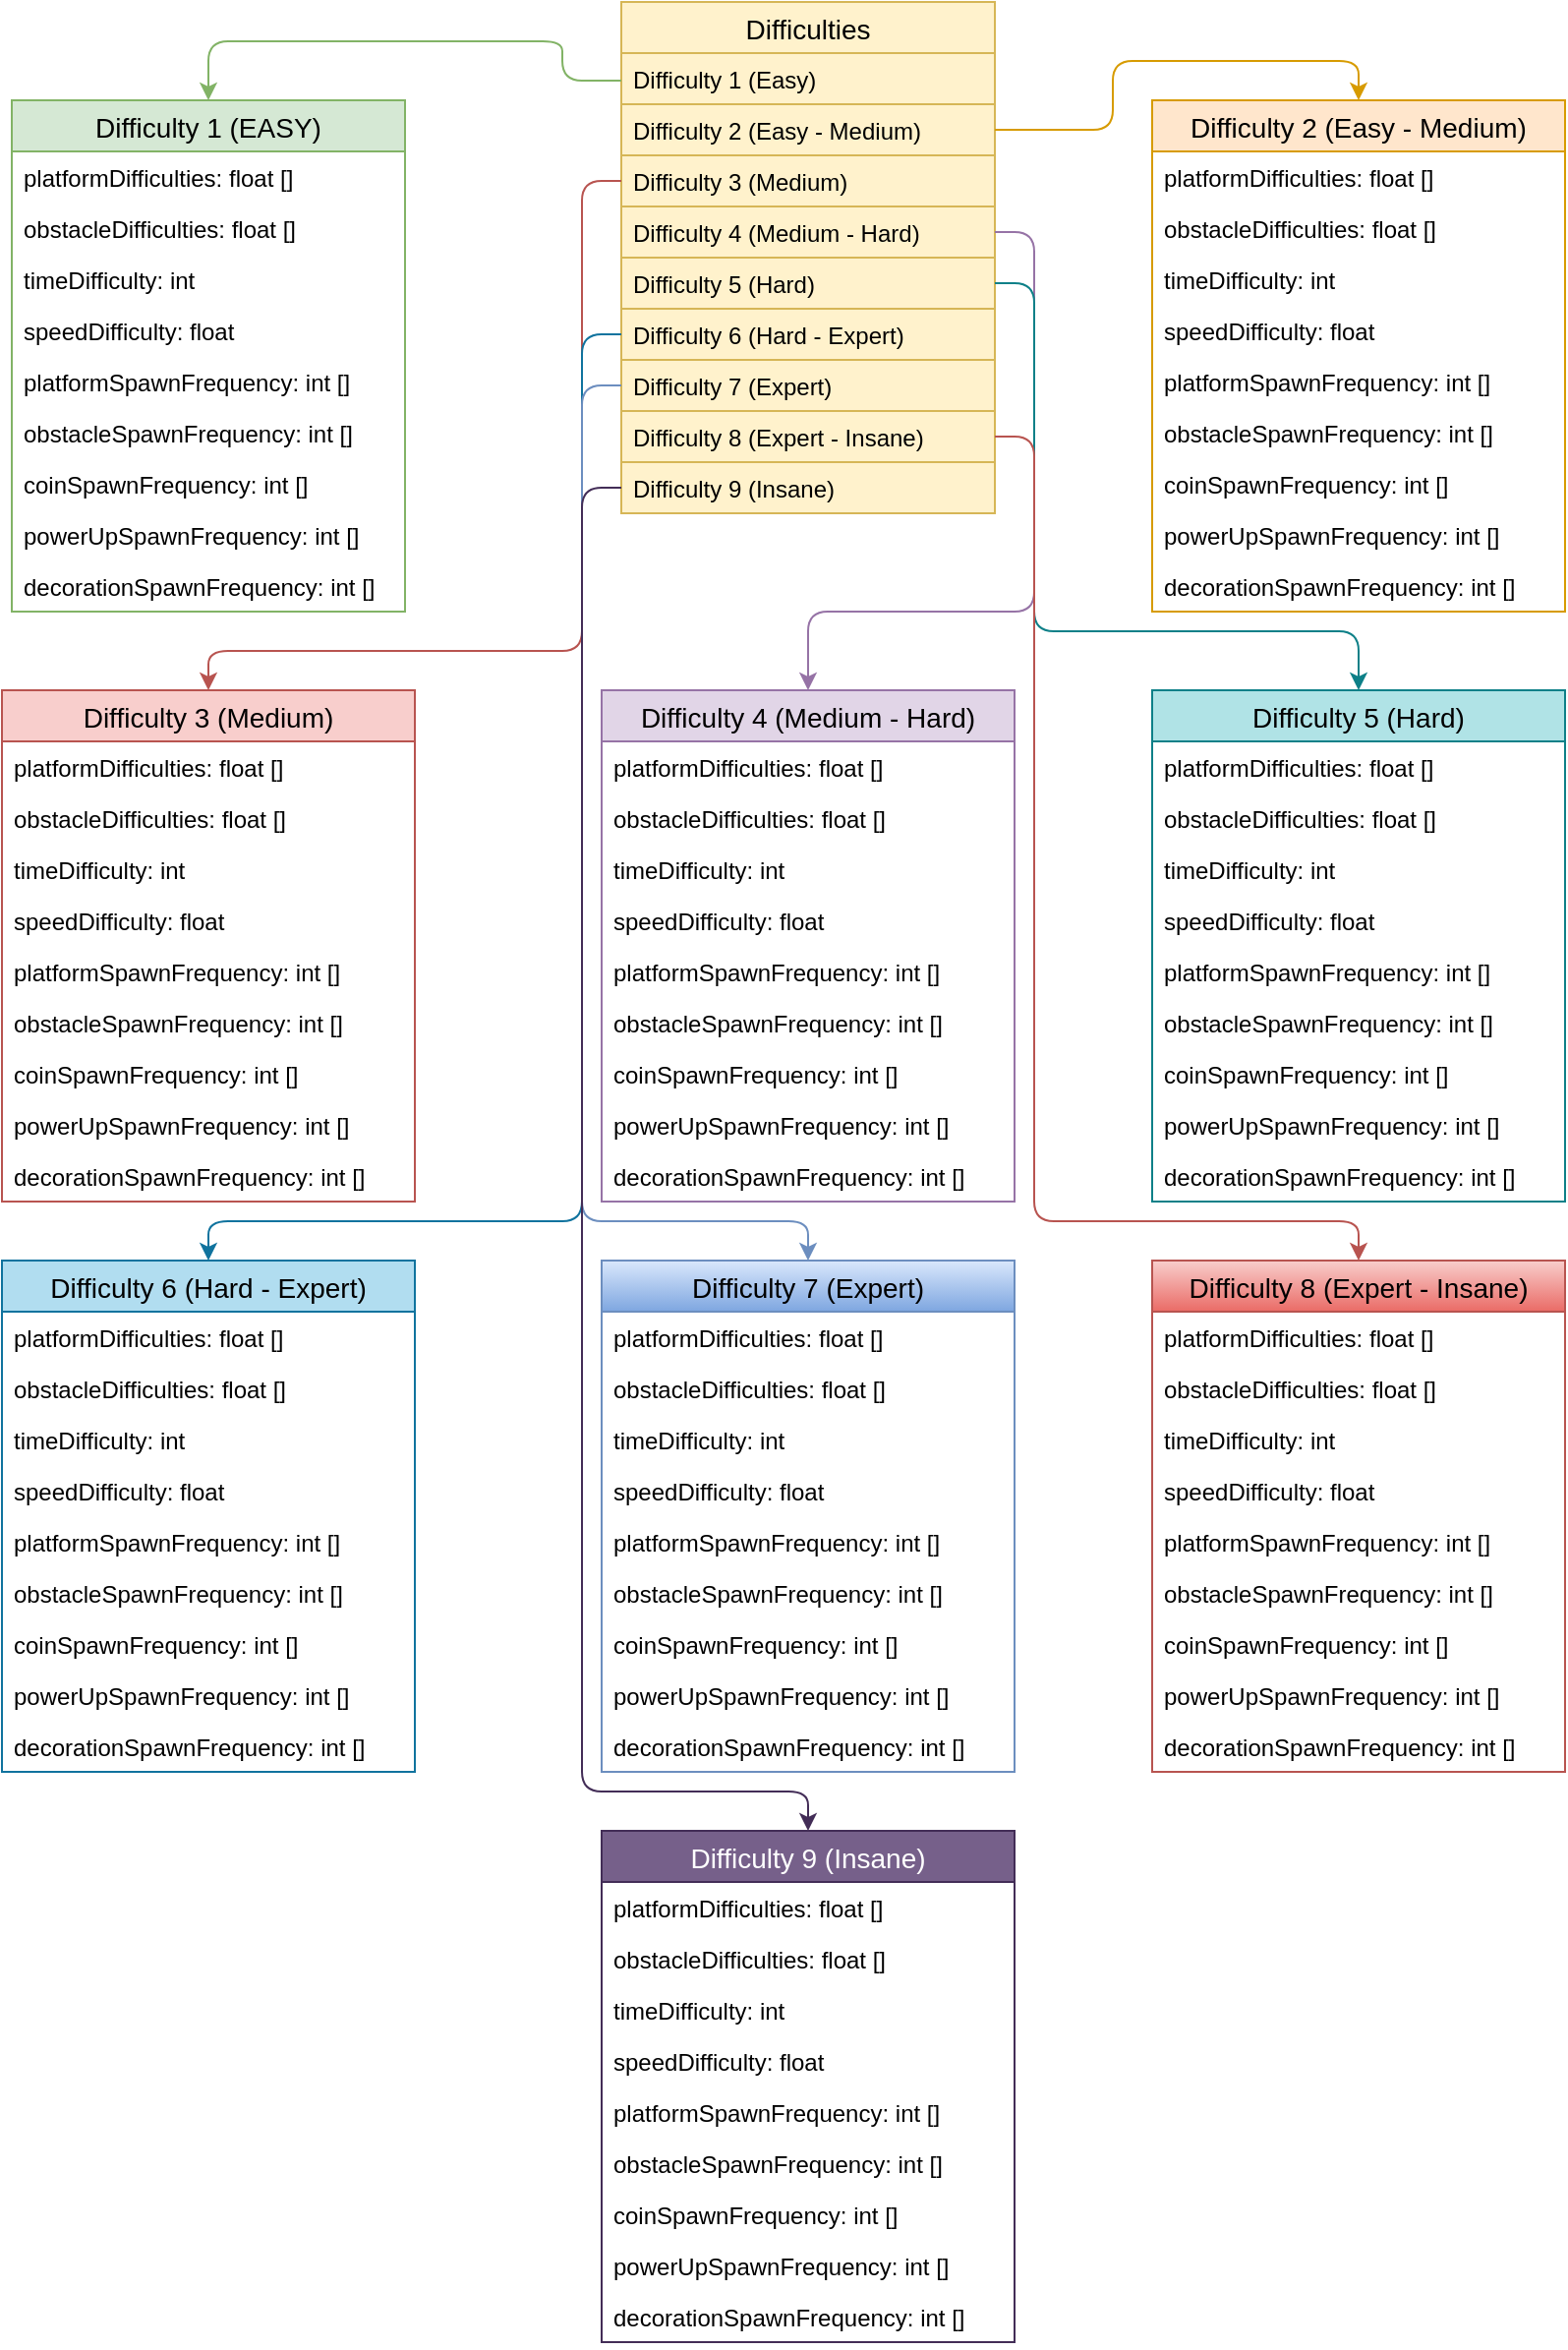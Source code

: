 <mxfile version="13.0.7" type="device"><diagram id="NyoJhILR2-7SWqMVdo91" name="Page-1"><mxGraphModel dx="1186" dy="621" grid="1" gridSize="10" guides="1" tooltips="1" connect="1" arrows="1" fold="1" page="1" pageScale="1" pageWidth="850" pageHeight="1100" math="0" shadow="0"><root><mxCell id="0"/><mxCell id="1" parent="0"/><mxCell id="SBCYgW1U9ko96z4um5fv-1" value="Difficulties" style="swimlane;fontStyle=0;childLayout=stackLayout;horizontal=1;startSize=26;horizontalStack=0;resizeParent=1;resizeParentMax=0;resizeLast=0;collapsible=1;marginBottom=0;align=center;fontSize=14;fillColor=#fff2cc;strokeColor=#d6b656;gradientColor=none;swimlaneFillColor=none;" vertex="1" parent="1"><mxGeometry x="330" width="190" height="260" as="geometry"/></mxCell><mxCell id="SBCYgW1U9ko96z4um5fv-2" value="Difficulty 1 (Easy)" style="text;strokeColor=#d6b656;fillColor=#fff2cc;spacingLeft=4;spacingRight=4;overflow=hidden;rotatable=0;points=[[0,0.5],[1,0.5]];portConstraint=eastwest;fontSize=12;" vertex="1" parent="SBCYgW1U9ko96z4um5fv-1"><mxGeometry y="26" width="190" height="26" as="geometry"/></mxCell><mxCell id="SBCYgW1U9ko96z4um5fv-3" value="Difficulty 2 (Easy - Medium)" style="text;strokeColor=#d6b656;fillColor=#fff2cc;spacingLeft=4;spacingRight=4;overflow=hidden;rotatable=0;points=[[0,0.5],[1,0.5]];portConstraint=eastwest;fontSize=12;" vertex="1" parent="SBCYgW1U9ko96z4um5fv-1"><mxGeometry y="52" width="190" height="26" as="geometry"/></mxCell><mxCell id="SBCYgW1U9ko96z4um5fv-4" value="Difficulty 3 (Medium)" style="text;strokeColor=#d6b656;fillColor=#fff2cc;spacingLeft=4;spacingRight=4;overflow=hidden;rotatable=0;points=[[0,0.5],[1,0.5]];portConstraint=eastwest;fontSize=12;" vertex="1" parent="SBCYgW1U9ko96z4um5fv-1"><mxGeometry y="78" width="190" height="26" as="geometry"/></mxCell><mxCell id="SBCYgW1U9ko96z4um5fv-7" value="Difficulty 4 (Medium - Hard)" style="text;strokeColor=#d6b656;fillColor=#fff2cc;spacingLeft=4;spacingRight=4;overflow=hidden;rotatable=0;points=[[0,0.5],[1,0.5]];portConstraint=eastwest;fontSize=12;" vertex="1" parent="SBCYgW1U9ko96z4um5fv-1"><mxGeometry y="104" width="190" height="26" as="geometry"/></mxCell><mxCell id="SBCYgW1U9ko96z4um5fv-8" value="Difficulty 5 (Hard)" style="text;strokeColor=#d6b656;fillColor=#fff2cc;spacingLeft=4;spacingRight=4;overflow=hidden;rotatable=0;points=[[0,0.5],[1,0.5]];portConstraint=eastwest;fontSize=12;" vertex="1" parent="SBCYgW1U9ko96z4um5fv-1"><mxGeometry y="130" width="190" height="26" as="geometry"/></mxCell><mxCell id="SBCYgW1U9ko96z4um5fv-9" value="Difficulty 6 (Hard - Expert)" style="text;strokeColor=#d6b656;fillColor=#fff2cc;spacingLeft=4;spacingRight=4;overflow=hidden;rotatable=0;points=[[0,0.5],[1,0.5]];portConstraint=eastwest;fontSize=12;" vertex="1" parent="SBCYgW1U9ko96z4um5fv-1"><mxGeometry y="156" width="190" height="26" as="geometry"/></mxCell><mxCell id="SBCYgW1U9ko96z4um5fv-10" value="Difficulty 7 (Expert)" style="text;strokeColor=#d6b656;fillColor=#fff2cc;spacingLeft=4;spacingRight=4;overflow=hidden;rotatable=0;points=[[0,0.5],[1,0.5]];portConstraint=eastwest;fontSize=12;" vertex="1" parent="SBCYgW1U9ko96z4um5fv-1"><mxGeometry y="182" width="190" height="26" as="geometry"/></mxCell><mxCell id="SBCYgW1U9ko96z4um5fv-11" value="Difficulty 8 (Expert - Insane)" style="text;strokeColor=#d6b656;fillColor=#fff2cc;spacingLeft=4;spacingRight=4;overflow=hidden;rotatable=0;points=[[0,0.5],[1,0.5]];portConstraint=eastwest;fontSize=12;" vertex="1" parent="SBCYgW1U9ko96z4um5fv-1"><mxGeometry y="208" width="190" height="26" as="geometry"/></mxCell><mxCell id="SBCYgW1U9ko96z4um5fv-13" value="Difficulty 9 (Insane)" style="text;strokeColor=#d6b656;fillColor=#fff2cc;spacingLeft=4;spacingRight=4;overflow=hidden;rotatable=0;points=[[0,0.5],[1,0.5]];portConstraint=eastwest;fontSize=12;" vertex="1" parent="SBCYgW1U9ko96z4um5fv-1"><mxGeometry y="234" width="190" height="26" as="geometry"/></mxCell><mxCell id="SBCYgW1U9ko96z4um5fv-27" value="Difficulty 1 (EASY)" style="swimlane;fontStyle=0;childLayout=stackLayout;horizontal=1;startSize=26;horizontalStack=0;resizeParent=1;resizeParentMax=0;resizeLast=0;collapsible=1;marginBottom=0;align=center;fontSize=14;fillColor=#d5e8d4;strokeColor=#82b366;" vertex="1" parent="1"><mxGeometry x="20" y="50" width="200" height="260" as="geometry"/></mxCell><mxCell id="SBCYgW1U9ko96z4um5fv-28" value="platformDifficulties: float []" style="text;strokeColor=none;fillColor=none;spacingLeft=4;spacingRight=4;overflow=hidden;rotatable=0;points=[[0,0.5],[1,0.5]];portConstraint=eastwest;fontSize=12;" vertex="1" parent="SBCYgW1U9ko96z4um5fv-27"><mxGeometry y="26" width="200" height="26" as="geometry"/></mxCell><mxCell id="SBCYgW1U9ko96z4um5fv-29" value="obstacleDifficulties: float []" style="text;strokeColor=none;fillColor=none;spacingLeft=4;spacingRight=4;overflow=hidden;rotatable=0;points=[[0,0.5],[1,0.5]];portConstraint=eastwest;fontSize=12;" vertex="1" parent="SBCYgW1U9ko96z4um5fv-27"><mxGeometry y="52" width="200" height="26" as="geometry"/></mxCell><mxCell id="SBCYgW1U9ko96z4um5fv-30" value="timeDifficulty: int" style="text;strokeColor=none;fillColor=none;spacingLeft=4;spacingRight=4;overflow=hidden;rotatable=0;points=[[0,0.5],[1,0.5]];portConstraint=eastwest;fontSize=12;" vertex="1" parent="SBCYgW1U9ko96z4um5fv-27"><mxGeometry y="78" width="200" height="26" as="geometry"/></mxCell><mxCell id="SBCYgW1U9ko96z4um5fv-31" value="speedDifficulty: float" style="text;strokeColor=none;fillColor=none;spacingLeft=4;spacingRight=4;overflow=hidden;rotatable=0;points=[[0,0.5],[1,0.5]];portConstraint=eastwest;fontSize=12;" vertex="1" parent="SBCYgW1U9ko96z4um5fv-27"><mxGeometry y="104" width="200" height="26" as="geometry"/></mxCell><mxCell id="SBCYgW1U9ko96z4um5fv-32" value="platformSpawnFrequency: int []" style="text;strokeColor=none;fillColor=none;spacingLeft=4;spacingRight=4;overflow=hidden;rotatable=0;points=[[0,0.5],[1,0.5]];portConstraint=eastwest;fontSize=12;" vertex="1" parent="SBCYgW1U9ko96z4um5fv-27"><mxGeometry y="130" width="200" height="26" as="geometry"/></mxCell><mxCell id="SBCYgW1U9ko96z4um5fv-33" value="obstacleSpawnFrequency: int []" style="text;strokeColor=none;fillColor=none;spacingLeft=4;spacingRight=4;overflow=hidden;rotatable=0;points=[[0,0.5],[1,0.5]];portConstraint=eastwest;fontSize=12;" vertex="1" parent="SBCYgW1U9ko96z4um5fv-27"><mxGeometry y="156" width="200" height="26" as="geometry"/></mxCell><mxCell id="SBCYgW1U9ko96z4um5fv-34" value="coinSpawnFrequency: int []" style="text;strokeColor=none;fillColor=none;spacingLeft=4;spacingRight=4;overflow=hidden;rotatable=0;points=[[0,0.5],[1,0.5]];portConstraint=eastwest;fontSize=12;" vertex="1" parent="SBCYgW1U9ko96z4um5fv-27"><mxGeometry y="182" width="200" height="26" as="geometry"/></mxCell><mxCell id="SBCYgW1U9ko96z4um5fv-35" value="powerUpSpawnFrequency: int []" style="text;strokeColor=none;fillColor=none;spacingLeft=4;spacingRight=4;overflow=hidden;rotatable=0;points=[[0,0.5],[1,0.5]];portConstraint=eastwest;fontSize=12;" vertex="1" parent="SBCYgW1U9ko96z4um5fv-27"><mxGeometry y="208" width="200" height="26" as="geometry"/></mxCell><mxCell id="SBCYgW1U9ko96z4um5fv-36" value="decorationSpawnFrequency: int []" style="text;strokeColor=none;fillColor=none;spacingLeft=4;spacingRight=4;overflow=hidden;rotatable=0;points=[[0,0.5],[1,0.5]];portConstraint=eastwest;fontSize=12;" vertex="1" parent="SBCYgW1U9ko96z4um5fv-27"><mxGeometry y="234" width="200" height="26" as="geometry"/></mxCell><mxCell id="SBCYgW1U9ko96z4um5fv-47" value="Difficulty 2 (Easy - Medium)" style="swimlane;fontStyle=0;childLayout=stackLayout;horizontal=1;startSize=26;horizontalStack=0;resizeParent=1;resizeParentMax=0;resizeLast=0;collapsible=1;marginBottom=0;align=center;fontSize=14;fillColor=#ffe6cc;strokeColor=#d79b00;" vertex="1" parent="1"><mxGeometry x="600" y="50" width="210" height="260" as="geometry"><mxRectangle x="660" y="26" width="200" height="26" as="alternateBounds"/></mxGeometry></mxCell><mxCell id="SBCYgW1U9ko96z4um5fv-48" value="platformDifficulties: float []" style="text;strokeColor=none;fillColor=none;spacingLeft=4;spacingRight=4;overflow=hidden;rotatable=0;points=[[0,0.5],[1,0.5]];portConstraint=eastwest;fontSize=12;" vertex="1" parent="SBCYgW1U9ko96z4um5fv-47"><mxGeometry y="26" width="210" height="26" as="geometry"/></mxCell><mxCell id="SBCYgW1U9ko96z4um5fv-49" value="obstacleDifficulties: float []" style="text;strokeColor=none;fillColor=none;spacingLeft=4;spacingRight=4;overflow=hidden;rotatable=0;points=[[0,0.5],[1,0.5]];portConstraint=eastwest;fontSize=12;" vertex="1" parent="SBCYgW1U9ko96z4um5fv-47"><mxGeometry y="52" width="210" height="26" as="geometry"/></mxCell><mxCell id="SBCYgW1U9ko96z4um5fv-50" value="timeDifficulty: int" style="text;strokeColor=none;fillColor=none;spacingLeft=4;spacingRight=4;overflow=hidden;rotatable=0;points=[[0,0.5],[1,0.5]];portConstraint=eastwest;fontSize=12;" vertex="1" parent="SBCYgW1U9ko96z4um5fv-47"><mxGeometry y="78" width="210" height="26" as="geometry"/></mxCell><mxCell id="SBCYgW1U9ko96z4um5fv-51" value="speedDifficulty: float" style="text;strokeColor=none;fillColor=none;spacingLeft=4;spacingRight=4;overflow=hidden;rotatable=0;points=[[0,0.5],[1,0.5]];portConstraint=eastwest;fontSize=12;" vertex="1" parent="SBCYgW1U9ko96z4um5fv-47"><mxGeometry y="104" width="210" height="26" as="geometry"/></mxCell><mxCell id="SBCYgW1U9ko96z4um5fv-52" value="platformSpawnFrequency: int []" style="text;strokeColor=none;fillColor=none;spacingLeft=4;spacingRight=4;overflow=hidden;rotatable=0;points=[[0,0.5],[1,0.5]];portConstraint=eastwest;fontSize=12;" vertex="1" parent="SBCYgW1U9ko96z4um5fv-47"><mxGeometry y="130" width="210" height="26" as="geometry"/></mxCell><mxCell id="SBCYgW1U9ko96z4um5fv-53" value="obstacleSpawnFrequency: int []" style="text;strokeColor=none;fillColor=none;spacingLeft=4;spacingRight=4;overflow=hidden;rotatable=0;points=[[0,0.5],[1,0.5]];portConstraint=eastwest;fontSize=12;" vertex="1" parent="SBCYgW1U9ko96z4um5fv-47"><mxGeometry y="156" width="210" height="26" as="geometry"/></mxCell><mxCell id="SBCYgW1U9ko96z4um5fv-54" value="coinSpawnFrequency: int []" style="text;strokeColor=none;fillColor=none;spacingLeft=4;spacingRight=4;overflow=hidden;rotatable=0;points=[[0,0.5],[1,0.5]];portConstraint=eastwest;fontSize=12;" vertex="1" parent="SBCYgW1U9ko96z4um5fv-47"><mxGeometry y="182" width="210" height="26" as="geometry"/></mxCell><mxCell id="SBCYgW1U9ko96z4um5fv-55" value="powerUpSpawnFrequency: int []" style="text;strokeColor=none;fillColor=none;spacingLeft=4;spacingRight=4;overflow=hidden;rotatable=0;points=[[0,0.5],[1,0.5]];portConstraint=eastwest;fontSize=12;" vertex="1" parent="SBCYgW1U9ko96z4um5fv-47"><mxGeometry y="208" width="210" height="26" as="geometry"/></mxCell><mxCell id="SBCYgW1U9ko96z4um5fv-56" value="decorationSpawnFrequency: int []" style="text;strokeColor=none;fillColor=none;spacingLeft=4;spacingRight=4;overflow=hidden;rotatable=0;points=[[0,0.5],[1,0.5]];portConstraint=eastwest;fontSize=12;" vertex="1" parent="SBCYgW1U9ko96z4um5fv-47"><mxGeometry y="234" width="210" height="26" as="geometry"/></mxCell><mxCell id="SBCYgW1U9ko96z4um5fv-58" value="Difficulty 3 (Medium)" style="swimlane;fontStyle=0;childLayout=stackLayout;horizontal=1;startSize=26;horizontalStack=0;resizeParent=1;resizeParentMax=0;resizeLast=0;collapsible=1;marginBottom=0;align=center;fontSize=14;fillColor=#f8cecc;strokeColor=#b85450;" vertex="1" parent="1"><mxGeometry x="15" y="350" width="210" height="260" as="geometry"><mxRectangle x="660" y="26" width="200" height="26" as="alternateBounds"/></mxGeometry></mxCell><mxCell id="SBCYgW1U9ko96z4um5fv-59" value="platformDifficulties: float []" style="text;strokeColor=none;fillColor=none;spacingLeft=4;spacingRight=4;overflow=hidden;rotatable=0;points=[[0,0.5],[1,0.5]];portConstraint=eastwest;fontSize=12;" vertex="1" parent="SBCYgW1U9ko96z4um5fv-58"><mxGeometry y="26" width="210" height="26" as="geometry"/></mxCell><mxCell id="SBCYgW1U9ko96z4um5fv-60" value="obstacleDifficulties: float []" style="text;strokeColor=none;fillColor=none;spacingLeft=4;spacingRight=4;overflow=hidden;rotatable=0;points=[[0,0.5],[1,0.5]];portConstraint=eastwest;fontSize=12;" vertex="1" parent="SBCYgW1U9ko96z4um5fv-58"><mxGeometry y="52" width="210" height="26" as="geometry"/></mxCell><mxCell id="SBCYgW1U9ko96z4um5fv-61" value="timeDifficulty: int" style="text;strokeColor=none;fillColor=none;spacingLeft=4;spacingRight=4;overflow=hidden;rotatable=0;points=[[0,0.5],[1,0.5]];portConstraint=eastwest;fontSize=12;" vertex="1" parent="SBCYgW1U9ko96z4um5fv-58"><mxGeometry y="78" width="210" height="26" as="geometry"/></mxCell><mxCell id="SBCYgW1U9ko96z4um5fv-62" value="speedDifficulty: float" style="text;strokeColor=none;fillColor=none;spacingLeft=4;spacingRight=4;overflow=hidden;rotatable=0;points=[[0,0.5],[1,0.5]];portConstraint=eastwest;fontSize=12;" vertex="1" parent="SBCYgW1U9ko96z4um5fv-58"><mxGeometry y="104" width="210" height="26" as="geometry"/></mxCell><mxCell id="SBCYgW1U9ko96z4um5fv-63" value="platformSpawnFrequency: int []" style="text;strokeColor=none;fillColor=none;spacingLeft=4;spacingRight=4;overflow=hidden;rotatable=0;points=[[0,0.5],[1,0.5]];portConstraint=eastwest;fontSize=12;" vertex="1" parent="SBCYgW1U9ko96z4um5fv-58"><mxGeometry y="130" width="210" height="26" as="geometry"/></mxCell><mxCell id="SBCYgW1U9ko96z4um5fv-64" value="obstacleSpawnFrequency: int []" style="text;strokeColor=none;fillColor=none;spacingLeft=4;spacingRight=4;overflow=hidden;rotatable=0;points=[[0,0.5],[1,0.5]];portConstraint=eastwest;fontSize=12;" vertex="1" parent="SBCYgW1U9ko96z4um5fv-58"><mxGeometry y="156" width="210" height="26" as="geometry"/></mxCell><mxCell id="SBCYgW1U9ko96z4um5fv-65" value="coinSpawnFrequency: int []" style="text;strokeColor=none;fillColor=none;spacingLeft=4;spacingRight=4;overflow=hidden;rotatable=0;points=[[0,0.5],[1,0.5]];portConstraint=eastwest;fontSize=12;" vertex="1" parent="SBCYgW1U9ko96z4um5fv-58"><mxGeometry y="182" width="210" height="26" as="geometry"/></mxCell><mxCell id="SBCYgW1U9ko96z4um5fv-66" value="powerUpSpawnFrequency: int []" style="text;strokeColor=none;fillColor=none;spacingLeft=4;spacingRight=4;overflow=hidden;rotatable=0;points=[[0,0.5],[1,0.5]];portConstraint=eastwest;fontSize=12;" vertex="1" parent="SBCYgW1U9ko96z4um5fv-58"><mxGeometry y="208" width="210" height="26" as="geometry"/></mxCell><mxCell id="SBCYgW1U9ko96z4um5fv-67" value="decorationSpawnFrequency: int []" style="text;strokeColor=none;fillColor=none;spacingLeft=4;spacingRight=4;overflow=hidden;rotatable=0;points=[[0,0.5],[1,0.5]];portConstraint=eastwest;fontSize=12;" vertex="1" parent="SBCYgW1U9ko96z4um5fv-58"><mxGeometry y="234" width="210" height="26" as="geometry"/></mxCell><mxCell id="SBCYgW1U9ko96z4um5fv-69" value="Difficulty 4 (Medium - Hard)" style="swimlane;fontStyle=0;childLayout=stackLayout;horizontal=1;startSize=26;horizontalStack=0;resizeParent=1;resizeParentMax=0;resizeLast=0;collapsible=1;marginBottom=0;align=center;fontSize=14;fillColor=#e1d5e7;strokeColor=#9673a6;" vertex="1" parent="1"><mxGeometry x="320" y="350" width="210" height="260" as="geometry"><mxRectangle x="660" y="26" width="200" height="26" as="alternateBounds"/></mxGeometry></mxCell><mxCell id="SBCYgW1U9ko96z4um5fv-70" value="platformDifficulties: float []" style="text;strokeColor=none;fillColor=none;spacingLeft=4;spacingRight=4;overflow=hidden;rotatable=0;points=[[0,0.5],[1,0.5]];portConstraint=eastwest;fontSize=12;" vertex="1" parent="SBCYgW1U9ko96z4um5fv-69"><mxGeometry y="26" width="210" height="26" as="geometry"/></mxCell><mxCell id="SBCYgW1U9ko96z4um5fv-71" value="obstacleDifficulties: float []" style="text;strokeColor=none;fillColor=none;spacingLeft=4;spacingRight=4;overflow=hidden;rotatable=0;points=[[0,0.5],[1,0.5]];portConstraint=eastwest;fontSize=12;" vertex="1" parent="SBCYgW1U9ko96z4um5fv-69"><mxGeometry y="52" width="210" height="26" as="geometry"/></mxCell><mxCell id="SBCYgW1U9ko96z4um5fv-72" value="timeDifficulty: int" style="text;strokeColor=none;fillColor=none;spacingLeft=4;spacingRight=4;overflow=hidden;rotatable=0;points=[[0,0.5],[1,0.5]];portConstraint=eastwest;fontSize=12;" vertex="1" parent="SBCYgW1U9ko96z4um5fv-69"><mxGeometry y="78" width="210" height="26" as="geometry"/></mxCell><mxCell id="SBCYgW1U9ko96z4um5fv-73" value="speedDifficulty: float" style="text;strokeColor=none;fillColor=none;spacingLeft=4;spacingRight=4;overflow=hidden;rotatable=0;points=[[0,0.5],[1,0.5]];portConstraint=eastwest;fontSize=12;" vertex="1" parent="SBCYgW1U9ko96z4um5fv-69"><mxGeometry y="104" width="210" height="26" as="geometry"/></mxCell><mxCell id="SBCYgW1U9ko96z4um5fv-74" value="platformSpawnFrequency: int []" style="text;strokeColor=none;fillColor=none;spacingLeft=4;spacingRight=4;overflow=hidden;rotatable=0;points=[[0,0.5],[1,0.5]];portConstraint=eastwest;fontSize=12;" vertex="1" parent="SBCYgW1U9ko96z4um5fv-69"><mxGeometry y="130" width="210" height="26" as="geometry"/></mxCell><mxCell id="SBCYgW1U9ko96z4um5fv-75" value="obstacleSpawnFrequency: int []" style="text;strokeColor=none;fillColor=none;spacingLeft=4;spacingRight=4;overflow=hidden;rotatable=0;points=[[0,0.5],[1,0.5]];portConstraint=eastwest;fontSize=12;" vertex="1" parent="SBCYgW1U9ko96z4um5fv-69"><mxGeometry y="156" width="210" height="26" as="geometry"/></mxCell><mxCell id="SBCYgW1U9ko96z4um5fv-76" value="coinSpawnFrequency: int []" style="text;strokeColor=none;fillColor=none;spacingLeft=4;spacingRight=4;overflow=hidden;rotatable=0;points=[[0,0.5],[1,0.5]];portConstraint=eastwest;fontSize=12;" vertex="1" parent="SBCYgW1U9ko96z4um5fv-69"><mxGeometry y="182" width="210" height="26" as="geometry"/></mxCell><mxCell id="SBCYgW1U9ko96z4um5fv-77" value="powerUpSpawnFrequency: int []" style="text;strokeColor=none;fillColor=none;spacingLeft=4;spacingRight=4;overflow=hidden;rotatable=0;points=[[0,0.5],[1,0.5]];portConstraint=eastwest;fontSize=12;" vertex="1" parent="SBCYgW1U9ko96z4um5fv-69"><mxGeometry y="208" width="210" height="26" as="geometry"/></mxCell><mxCell id="SBCYgW1U9ko96z4um5fv-78" value="decorationSpawnFrequency: int []" style="text;strokeColor=none;fillColor=none;spacingLeft=4;spacingRight=4;overflow=hidden;rotatable=0;points=[[0,0.5],[1,0.5]];portConstraint=eastwest;fontSize=12;" vertex="1" parent="SBCYgW1U9ko96z4um5fv-69"><mxGeometry y="234" width="210" height="26" as="geometry"/></mxCell><mxCell id="SBCYgW1U9ko96z4um5fv-80" value="" style="edgeStyle=segmentEdgeStyle;endArrow=classic;html=1;entryX=0.5;entryY=0;entryDx=0;entryDy=0;exitX=1;exitY=0.5;exitDx=0;exitDy=0;fillColor=#e1d5e7;strokeColor=#9673a6;" edge="1" parent="1" source="SBCYgW1U9ko96z4um5fv-7" target="SBCYgW1U9ko96z4um5fv-69"><mxGeometry width="50" height="50" relative="1" as="geometry"><mxPoint x="480" y="120" as="sourcePoint"/><mxPoint x="610" y="310" as="targetPoint"/><Array as="points"><mxPoint x="540" y="117"/><mxPoint x="540" y="310"/><mxPoint x="425" y="310"/></Array></mxGeometry></mxCell><mxCell id="SBCYgW1U9ko96z4um5fv-81" value="" style="edgeStyle=segmentEdgeStyle;endArrow=classic;html=1;entryX=0.5;entryY=0;entryDx=0;entryDy=0;exitX=0;exitY=0.5;exitDx=0;exitDy=0;fillColor=#f8cecc;strokeColor=#b85450;" edge="1" parent="1" source="SBCYgW1U9ko96z4um5fv-4" target="SBCYgW1U9ko96z4um5fv-58"><mxGeometry width="50" height="50" relative="1" as="geometry"><mxPoint x="530" y="127" as="sourcePoint"/><mxPoint x="435" y="360" as="targetPoint"/><Array as="points"><mxPoint x="310" y="91"/><mxPoint x="310" y="330"/><mxPoint x="120" y="330"/></Array></mxGeometry></mxCell><mxCell id="SBCYgW1U9ko96z4um5fv-82" value="" style="edgeStyle=segmentEdgeStyle;endArrow=classic;html=1;entryX=0.5;entryY=0;entryDx=0;entryDy=0;fillColor=#d5e8d4;strokeColor=#82b366;" edge="1" parent="1" source="SBCYgW1U9ko96z4um5fv-2" target="SBCYgW1U9ko96z4um5fv-27"><mxGeometry width="50" height="50" relative="1" as="geometry"><mxPoint x="330" y="30" as="sourcePoint"/><mxPoint x="130" y="360" as="targetPoint"/><Array as="points"><mxPoint x="300" y="40"/><mxPoint x="300" y="20"/><mxPoint x="120" y="20"/></Array></mxGeometry></mxCell><mxCell id="SBCYgW1U9ko96z4um5fv-84" value="" style="edgeStyle=segmentEdgeStyle;endArrow=classic;html=1;entryX=0.5;entryY=0;entryDx=0;entryDy=0;exitX=1;exitY=0.5;exitDx=0;exitDy=0;fillColor=#ffe6cc;strokeColor=#d79b00;" edge="1" parent="1" source="SBCYgW1U9ko96z4um5fv-3" target="SBCYgW1U9ko96z4um5fv-47"><mxGeometry width="50" height="50" relative="1" as="geometry"><mxPoint x="340" y="50" as="sourcePoint"/><mxPoint x="130" y="60" as="targetPoint"/><Array as="points"><mxPoint x="580" y="65"/><mxPoint x="580" y="30"/><mxPoint x="705" y="30"/></Array></mxGeometry></mxCell><mxCell id="SBCYgW1U9ko96z4um5fv-85" value="Difficulty 5 (Hard)" style="swimlane;fontStyle=0;childLayout=stackLayout;horizontal=1;startSize=26;horizontalStack=0;resizeParent=1;resizeParentMax=0;resizeLast=0;collapsible=1;marginBottom=0;align=center;fontSize=14;fillColor=#b0e3e6;strokeColor=#0e8088;" vertex="1" parent="1"><mxGeometry x="600" y="350" width="210" height="260" as="geometry"><mxRectangle x="660" y="26" width="200" height="26" as="alternateBounds"/></mxGeometry></mxCell><mxCell id="SBCYgW1U9ko96z4um5fv-86" value="platformDifficulties: float []" style="text;strokeColor=none;fillColor=none;spacingLeft=4;spacingRight=4;overflow=hidden;rotatable=0;points=[[0,0.5],[1,0.5]];portConstraint=eastwest;fontSize=12;" vertex="1" parent="SBCYgW1U9ko96z4um5fv-85"><mxGeometry y="26" width="210" height="26" as="geometry"/></mxCell><mxCell id="SBCYgW1U9ko96z4um5fv-87" value="obstacleDifficulties: float []" style="text;strokeColor=none;fillColor=none;spacingLeft=4;spacingRight=4;overflow=hidden;rotatable=0;points=[[0,0.5],[1,0.5]];portConstraint=eastwest;fontSize=12;" vertex="1" parent="SBCYgW1U9ko96z4um5fv-85"><mxGeometry y="52" width="210" height="26" as="geometry"/></mxCell><mxCell id="SBCYgW1U9ko96z4um5fv-88" value="timeDifficulty: int" style="text;strokeColor=none;fillColor=none;spacingLeft=4;spacingRight=4;overflow=hidden;rotatable=0;points=[[0,0.5],[1,0.5]];portConstraint=eastwest;fontSize=12;" vertex="1" parent="SBCYgW1U9ko96z4um5fv-85"><mxGeometry y="78" width="210" height="26" as="geometry"/></mxCell><mxCell id="SBCYgW1U9ko96z4um5fv-89" value="speedDifficulty: float" style="text;strokeColor=none;fillColor=none;spacingLeft=4;spacingRight=4;overflow=hidden;rotatable=0;points=[[0,0.5],[1,0.5]];portConstraint=eastwest;fontSize=12;" vertex="1" parent="SBCYgW1U9ko96z4um5fv-85"><mxGeometry y="104" width="210" height="26" as="geometry"/></mxCell><mxCell id="SBCYgW1U9ko96z4um5fv-90" value="platformSpawnFrequency: int []" style="text;strokeColor=none;fillColor=none;spacingLeft=4;spacingRight=4;overflow=hidden;rotatable=0;points=[[0,0.5],[1,0.5]];portConstraint=eastwest;fontSize=12;" vertex="1" parent="SBCYgW1U9ko96z4um5fv-85"><mxGeometry y="130" width="210" height="26" as="geometry"/></mxCell><mxCell id="SBCYgW1U9ko96z4um5fv-91" value="obstacleSpawnFrequency: int []" style="text;strokeColor=none;fillColor=none;spacingLeft=4;spacingRight=4;overflow=hidden;rotatable=0;points=[[0,0.5],[1,0.5]];portConstraint=eastwest;fontSize=12;" vertex="1" parent="SBCYgW1U9ko96z4um5fv-85"><mxGeometry y="156" width="210" height="26" as="geometry"/></mxCell><mxCell id="SBCYgW1U9ko96z4um5fv-92" value="coinSpawnFrequency: int []" style="text;strokeColor=none;fillColor=none;spacingLeft=4;spacingRight=4;overflow=hidden;rotatable=0;points=[[0,0.5],[1,0.5]];portConstraint=eastwest;fontSize=12;" vertex="1" parent="SBCYgW1U9ko96z4um5fv-85"><mxGeometry y="182" width="210" height="26" as="geometry"/></mxCell><mxCell id="SBCYgW1U9ko96z4um5fv-93" value="powerUpSpawnFrequency: int []" style="text;strokeColor=none;fillColor=none;spacingLeft=4;spacingRight=4;overflow=hidden;rotatable=0;points=[[0,0.5],[1,0.5]];portConstraint=eastwest;fontSize=12;" vertex="1" parent="SBCYgW1U9ko96z4um5fv-85"><mxGeometry y="208" width="210" height="26" as="geometry"/></mxCell><mxCell id="SBCYgW1U9ko96z4um5fv-94" value="decorationSpawnFrequency: int []" style="text;strokeColor=none;fillColor=none;spacingLeft=4;spacingRight=4;overflow=hidden;rotatable=0;points=[[0,0.5],[1,0.5]];portConstraint=eastwest;fontSize=12;" vertex="1" parent="SBCYgW1U9ko96z4um5fv-85"><mxGeometry y="234" width="210" height="26" as="geometry"/></mxCell><mxCell id="SBCYgW1U9ko96z4um5fv-95" value="" style="edgeStyle=segmentEdgeStyle;endArrow=classic;html=1;entryX=0.5;entryY=0;entryDx=0;entryDy=0;exitX=1;exitY=0.5;exitDx=0;exitDy=0;fillColor=#b0e3e6;strokeColor=#0e8088;" edge="1" parent="1" source="SBCYgW1U9ko96z4um5fv-8" target="SBCYgW1U9ko96z4um5fv-85"><mxGeometry width="50" height="50" relative="1" as="geometry"><mxPoint x="530" y="127" as="sourcePoint"/><mxPoint x="435" y="360" as="targetPoint"/><Array as="points"><mxPoint x="540" y="143"/><mxPoint x="540" y="320"/><mxPoint x="705" y="320"/></Array></mxGeometry></mxCell><mxCell id="SBCYgW1U9ko96z4um5fv-96" value="Difficulty 6 (Hard - Expert)" style="swimlane;fontStyle=0;childLayout=stackLayout;horizontal=1;startSize=26;horizontalStack=0;resizeParent=1;resizeParentMax=0;resizeLast=0;collapsible=1;marginBottom=0;align=center;fontSize=14;fillColor=#b1ddf0;strokeColor=#10739e;" vertex="1" parent="1"><mxGeometry x="15" y="640" width="210" height="260" as="geometry"><mxRectangle x="660" y="26" width="200" height="26" as="alternateBounds"/></mxGeometry></mxCell><mxCell id="SBCYgW1U9ko96z4um5fv-97" value="platformDifficulties: float []" style="text;strokeColor=none;fillColor=none;spacingLeft=4;spacingRight=4;overflow=hidden;rotatable=0;points=[[0,0.5],[1,0.5]];portConstraint=eastwest;fontSize=12;" vertex="1" parent="SBCYgW1U9ko96z4um5fv-96"><mxGeometry y="26" width="210" height="26" as="geometry"/></mxCell><mxCell id="SBCYgW1U9ko96z4um5fv-98" value="obstacleDifficulties: float []" style="text;strokeColor=none;fillColor=none;spacingLeft=4;spacingRight=4;overflow=hidden;rotatable=0;points=[[0,0.5],[1,0.5]];portConstraint=eastwest;fontSize=12;" vertex="1" parent="SBCYgW1U9ko96z4um5fv-96"><mxGeometry y="52" width="210" height="26" as="geometry"/></mxCell><mxCell id="SBCYgW1U9ko96z4um5fv-99" value="timeDifficulty: int" style="text;strokeColor=none;fillColor=none;spacingLeft=4;spacingRight=4;overflow=hidden;rotatable=0;points=[[0,0.5],[1,0.5]];portConstraint=eastwest;fontSize=12;" vertex="1" parent="SBCYgW1U9ko96z4um5fv-96"><mxGeometry y="78" width="210" height="26" as="geometry"/></mxCell><mxCell id="SBCYgW1U9ko96z4um5fv-100" value="speedDifficulty: float" style="text;strokeColor=none;fillColor=none;spacingLeft=4;spacingRight=4;overflow=hidden;rotatable=0;points=[[0,0.5],[1,0.5]];portConstraint=eastwest;fontSize=12;" vertex="1" parent="SBCYgW1U9ko96z4um5fv-96"><mxGeometry y="104" width="210" height="26" as="geometry"/></mxCell><mxCell id="SBCYgW1U9ko96z4um5fv-101" value="platformSpawnFrequency: int []" style="text;strokeColor=none;fillColor=none;spacingLeft=4;spacingRight=4;overflow=hidden;rotatable=0;points=[[0,0.5],[1,0.5]];portConstraint=eastwest;fontSize=12;" vertex="1" parent="SBCYgW1U9ko96z4um5fv-96"><mxGeometry y="130" width="210" height="26" as="geometry"/></mxCell><mxCell id="SBCYgW1U9ko96z4um5fv-102" value="obstacleSpawnFrequency: int []" style="text;strokeColor=none;fillColor=none;spacingLeft=4;spacingRight=4;overflow=hidden;rotatable=0;points=[[0,0.5],[1,0.5]];portConstraint=eastwest;fontSize=12;" vertex="1" parent="SBCYgW1U9ko96z4um5fv-96"><mxGeometry y="156" width="210" height="26" as="geometry"/></mxCell><mxCell id="SBCYgW1U9ko96z4um5fv-103" value="coinSpawnFrequency: int []" style="text;strokeColor=none;fillColor=none;spacingLeft=4;spacingRight=4;overflow=hidden;rotatable=0;points=[[0,0.5],[1,0.5]];portConstraint=eastwest;fontSize=12;" vertex="1" parent="SBCYgW1U9ko96z4um5fv-96"><mxGeometry y="182" width="210" height="26" as="geometry"/></mxCell><mxCell id="SBCYgW1U9ko96z4um5fv-104" value="powerUpSpawnFrequency: int []" style="text;strokeColor=none;fillColor=none;spacingLeft=4;spacingRight=4;overflow=hidden;rotatable=0;points=[[0,0.5],[1,0.5]];portConstraint=eastwest;fontSize=12;" vertex="1" parent="SBCYgW1U9ko96z4um5fv-96"><mxGeometry y="208" width="210" height="26" as="geometry"/></mxCell><mxCell id="SBCYgW1U9ko96z4um5fv-105" value="decorationSpawnFrequency: int []" style="text;strokeColor=none;fillColor=none;spacingLeft=4;spacingRight=4;overflow=hidden;rotatable=0;points=[[0,0.5],[1,0.5]];portConstraint=eastwest;fontSize=12;" vertex="1" parent="SBCYgW1U9ko96z4um5fv-96"><mxGeometry y="234" width="210" height="26" as="geometry"/></mxCell><mxCell id="SBCYgW1U9ko96z4um5fv-106" value="" style="edgeStyle=segmentEdgeStyle;endArrow=classic;html=1;entryX=0.5;entryY=0;entryDx=0;entryDy=0;exitX=0;exitY=0.5;exitDx=0;exitDy=0;fillColor=#b1ddf0;strokeColor=#10739e;" edge="1" parent="1" source="SBCYgW1U9ko96z4um5fv-9" target="SBCYgW1U9ko96z4um5fv-96"><mxGeometry width="50" height="50" relative="1" as="geometry"><mxPoint x="340" y="101" as="sourcePoint"/><mxPoint x="130" y="360" as="targetPoint"/><Array as="points"><mxPoint x="310" y="169"/><mxPoint x="310" y="620"/><mxPoint x="120" y="620"/></Array></mxGeometry></mxCell><mxCell id="SBCYgW1U9ko96z4um5fv-107" value="Difficulty 7 (Expert)" style="swimlane;fontStyle=0;childLayout=stackLayout;horizontal=1;startSize=26;horizontalStack=0;resizeParent=1;resizeParentMax=0;resizeLast=0;collapsible=1;marginBottom=0;align=center;fontSize=14;fillColor=#dae8fc;strokeColor=#6c8ebf;gradientColor=#7ea6e0;" vertex="1" parent="1"><mxGeometry x="320" y="640" width="210" height="260" as="geometry"><mxRectangle x="660" y="26" width="200" height="26" as="alternateBounds"/></mxGeometry></mxCell><mxCell id="SBCYgW1U9ko96z4um5fv-108" value="platformDifficulties: float []" style="text;strokeColor=none;fillColor=none;spacingLeft=4;spacingRight=4;overflow=hidden;rotatable=0;points=[[0,0.5],[1,0.5]];portConstraint=eastwest;fontSize=12;" vertex="1" parent="SBCYgW1U9ko96z4um5fv-107"><mxGeometry y="26" width="210" height="26" as="geometry"/></mxCell><mxCell id="SBCYgW1U9ko96z4um5fv-109" value="obstacleDifficulties: float []" style="text;strokeColor=none;fillColor=none;spacingLeft=4;spacingRight=4;overflow=hidden;rotatable=0;points=[[0,0.5],[1,0.5]];portConstraint=eastwest;fontSize=12;" vertex="1" parent="SBCYgW1U9ko96z4um5fv-107"><mxGeometry y="52" width="210" height="26" as="geometry"/></mxCell><mxCell id="SBCYgW1U9ko96z4um5fv-110" value="timeDifficulty: int" style="text;strokeColor=none;fillColor=none;spacingLeft=4;spacingRight=4;overflow=hidden;rotatable=0;points=[[0,0.5],[1,0.5]];portConstraint=eastwest;fontSize=12;" vertex="1" parent="SBCYgW1U9ko96z4um5fv-107"><mxGeometry y="78" width="210" height="26" as="geometry"/></mxCell><mxCell id="SBCYgW1U9ko96z4um5fv-111" value="speedDifficulty: float" style="text;strokeColor=none;fillColor=none;spacingLeft=4;spacingRight=4;overflow=hidden;rotatable=0;points=[[0,0.5],[1,0.5]];portConstraint=eastwest;fontSize=12;" vertex="1" parent="SBCYgW1U9ko96z4um5fv-107"><mxGeometry y="104" width="210" height="26" as="geometry"/></mxCell><mxCell id="SBCYgW1U9ko96z4um5fv-112" value="platformSpawnFrequency: int []" style="text;strokeColor=none;fillColor=none;spacingLeft=4;spacingRight=4;overflow=hidden;rotatable=0;points=[[0,0.5],[1,0.5]];portConstraint=eastwest;fontSize=12;" vertex="1" parent="SBCYgW1U9ko96z4um5fv-107"><mxGeometry y="130" width="210" height="26" as="geometry"/></mxCell><mxCell id="SBCYgW1U9ko96z4um5fv-113" value="obstacleSpawnFrequency: int []" style="text;strokeColor=none;fillColor=none;spacingLeft=4;spacingRight=4;overflow=hidden;rotatable=0;points=[[0,0.5],[1,0.5]];portConstraint=eastwest;fontSize=12;" vertex="1" parent="SBCYgW1U9ko96z4um5fv-107"><mxGeometry y="156" width="210" height="26" as="geometry"/></mxCell><mxCell id="SBCYgW1U9ko96z4um5fv-114" value="coinSpawnFrequency: int []" style="text;strokeColor=none;fillColor=none;spacingLeft=4;spacingRight=4;overflow=hidden;rotatable=0;points=[[0,0.5],[1,0.5]];portConstraint=eastwest;fontSize=12;" vertex="1" parent="SBCYgW1U9ko96z4um5fv-107"><mxGeometry y="182" width="210" height="26" as="geometry"/></mxCell><mxCell id="SBCYgW1U9ko96z4um5fv-115" value="powerUpSpawnFrequency: int []" style="text;strokeColor=none;fillColor=none;spacingLeft=4;spacingRight=4;overflow=hidden;rotatable=0;points=[[0,0.5],[1,0.5]];portConstraint=eastwest;fontSize=12;" vertex="1" parent="SBCYgW1U9ko96z4um5fv-107"><mxGeometry y="208" width="210" height="26" as="geometry"/></mxCell><mxCell id="SBCYgW1U9ko96z4um5fv-116" value="decorationSpawnFrequency: int []" style="text;strokeColor=none;fillColor=none;spacingLeft=4;spacingRight=4;overflow=hidden;rotatable=0;points=[[0,0.5],[1,0.5]];portConstraint=eastwest;fontSize=12;" vertex="1" parent="SBCYgW1U9ko96z4um5fv-107"><mxGeometry y="234" width="210" height="26" as="geometry"/></mxCell><mxCell id="SBCYgW1U9ko96z4um5fv-118" value="" style="edgeStyle=segmentEdgeStyle;endArrow=classic;html=1;entryX=0.5;entryY=0;entryDx=0;entryDy=0;exitX=0;exitY=0.5;exitDx=0;exitDy=0;fillColor=#dae8fc;strokeColor=#6c8ebf;gradientColor=#7ea6e0;" edge="1" parent="1" source="SBCYgW1U9ko96z4um5fv-10" target="SBCYgW1U9ko96z4um5fv-107"><mxGeometry width="50" height="50" relative="1" as="geometry"><mxPoint x="340" y="179" as="sourcePoint"/><mxPoint x="130" y="650" as="targetPoint"/><Array as="points"><mxPoint x="310" y="195"/><mxPoint x="310" y="620"/><mxPoint x="425" y="620"/></Array></mxGeometry></mxCell><mxCell id="SBCYgW1U9ko96z4um5fv-119" value="Difficulty 8 (Expert - Insane)" style="swimlane;fontStyle=0;childLayout=stackLayout;horizontal=1;startSize=26;horizontalStack=0;resizeParent=1;resizeParentMax=0;resizeLast=0;collapsible=1;marginBottom=0;align=center;fontSize=14;fillColor=#f8cecc;strokeColor=#b85450;gradientColor=#ea6b66;" vertex="1" parent="1"><mxGeometry x="600" y="640" width="210" height="260" as="geometry"><mxRectangle x="660" y="26" width="200" height="26" as="alternateBounds"/></mxGeometry></mxCell><mxCell id="SBCYgW1U9ko96z4um5fv-120" value="platformDifficulties: float []" style="text;strokeColor=none;fillColor=none;spacingLeft=4;spacingRight=4;overflow=hidden;rotatable=0;points=[[0,0.5],[1,0.5]];portConstraint=eastwest;fontSize=12;" vertex="1" parent="SBCYgW1U9ko96z4um5fv-119"><mxGeometry y="26" width="210" height="26" as="geometry"/></mxCell><mxCell id="SBCYgW1U9ko96z4um5fv-121" value="obstacleDifficulties: float []" style="text;strokeColor=none;fillColor=none;spacingLeft=4;spacingRight=4;overflow=hidden;rotatable=0;points=[[0,0.5],[1,0.5]];portConstraint=eastwest;fontSize=12;" vertex="1" parent="SBCYgW1U9ko96z4um5fv-119"><mxGeometry y="52" width="210" height="26" as="geometry"/></mxCell><mxCell id="SBCYgW1U9ko96z4um5fv-122" value="timeDifficulty: int" style="text;strokeColor=none;fillColor=none;spacingLeft=4;spacingRight=4;overflow=hidden;rotatable=0;points=[[0,0.5],[1,0.5]];portConstraint=eastwest;fontSize=12;" vertex="1" parent="SBCYgW1U9ko96z4um5fv-119"><mxGeometry y="78" width="210" height="26" as="geometry"/></mxCell><mxCell id="SBCYgW1U9ko96z4um5fv-123" value="speedDifficulty: float" style="text;strokeColor=none;fillColor=none;spacingLeft=4;spacingRight=4;overflow=hidden;rotatable=0;points=[[0,0.5],[1,0.5]];portConstraint=eastwest;fontSize=12;" vertex="1" parent="SBCYgW1U9ko96z4um5fv-119"><mxGeometry y="104" width="210" height="26" as="geometry"/></mxCell><mxCell id="SBCYgW1U9ko96z4um5fv-124" value="platformSpawnFrequency: int []" style="text;strokeColor=none;fillColor=none;spacingLeft=4;spacingRight=4;overflow=hidden;rotatable=0;points=[[0,0.5],[1,0.5]];portConstraint=eastwest;fontSize=12;" vertex="1" parent="SBCYgW1U9ko96z4um5fv-119"><mxGeometry y="130" width="210" height="26" as="geometry"/></mxCell><mxCell id="SBCYgW1U9ko96z4um5fv-125" value="obstacleSpawnFrequency: int []" style="text;strokeColor=none;fillColor=none;spacingLeft=4;spacingRight=4;overflow=hidden;rotatable=0;points=[[0,0.5],[1,0.5]];portConstraint=eastwest;fontSize=12;" vertex="1" parent="SBCYgW1U9ko96z4um5fv-119"><mxGeometry y="156" width="210" height="26" as="geometry"/></mxCell><mxCell id="SBCYgW1U9ko96z4um5fv-126" value="coinSpawnFrequency: int []" style="text;strokeColor=none;fillColor=none;spacingLeft=4;spacingRight=4;overflow=hidden;rotatable=0;points=[[0,0.5],[1,0.5]];portConstraint=eastwest;fontSize=12;" vertex="1" parent="SBCYgW1U9ko96z4um5fv-119"><mxGeometry y="182" width="210" height="26" as="geometry"/></mxCell><mxCell id="SBCYgW1U9ko96z4um5fv-127" value="powerUpSpawnFrequency: int []" style="text;strokeColor=none;fillColor=none;spacingLeft=4;spacingRight=4;overflow=hidden;rotatable=0;points=[[0,0.5],[1,0.5]];portConstraint=eastwest;fontSize=12;" vertex="1" parent="SBCYgW1U9ko96z4um5fv-119"><mxGeometry y="208" width="210" height="26" as="geometry"/></mxCell><mxCell id="SBCYgW1U9ko96z4um5fv-128" value="decorationSpawnFrequency: int []" style="text;strokeColor=none;fillColor=none;spacingLeft=4;spacingRight=4;overflow=hidden;rotatable=0;points=[[0,0.5],[1,0.5]];portConstraint=eastwest;fontSize=12;" vertex="1" parent="SBCYgW1U9ko96z4um5fv-119"><mxGeometry y="234" width="210" height="26" as="geometry"/></mxCell><mxCell id="SBCYgW1U9ko96z4um5fv-129" value="" style="edgeStyle=segmentEdgeStyle;endArrow=classic;html=1;exitX=1;exitY=0.5;exitDx=0;exitDy=0;fillColor=#f8cecc;strokeColor=#b85450;entryX=0.5;entryY=0;entryDx=0;entryDy=0;gradientColor=#ea6b66;" edge="1" parent="1" source="SBCYgW1U9ko96z4um5fv-11" target="SBCYgW1U9ko96z4um5fv-119"><mxGeometry width="50" height="50" relative="1" as="geometry"><mxPoint x="530" y="153" as="sourcePoint"/><mxPoint x="715" y="630" as="targetPoint"/><Array as="points"><mxPoint x="540" y="221"/><mxPoint x="540" y="620"/><mxPoint x="705" y="620"/></Array></mxGeometry></mxCell><mxCell id="SBCYgW1U9ko96z4um5fv-130" value="Difficulty 9 (Insane)" style="swimlane;fontStyle=0;childLayout=stackLayout;horizontal=1;startSize=26;horizontalStack=0;resizeParent=1;resizeParentMax=0;resizeLast=0;collapsible=1;marginBottom=0;align=center;fontSize=14;fillColor=#76608a;strokeColor=#432D57;fontColor=#ffffff;" vertex="1" parent="1"><mxGeometry x="320" y="930" width="210" height="260" as="geometry"><mxRectangle x="660" y="26" width="200" height="26" as="alternateBounds"/></mxGeometry></mxCell><mxCell id="SBCYgW1U9ko96z4um5fv-131" value="platformDifficulties: float []" style="text;strokeColor=none;fillColor=none;spacingLeft=4;spacingRight=4;overflow=hidden;rotatable=0;points=[[0,0.5],[1,0.5]];portConstraint=eastwest;fontSize=12;" vertex="1" parent="SBCYgW1U9ko96z4um5fv-130"><mxGeometry y="26" width="210" height="26" as="geometry"/></mxCell><mxCell id="SBCYgW1U9ko96z4um5fv-132" value="obstacleDifficulties: float []" style="text;strokeColor=none;fillColor=none;spacingLeft=4;spacingRight=4;overflow=hidden;rotatable=0;points=[[0,0.5],[1,0.5]];portConstraint=eastwest;fontSize=12;" vertex="1" parent="SBCYgW1U9ko96z4um5fv-130"><mxGeometry y="52" width="210" height="26" as="geometry"/></mxCell><mxCell id="SBCYgW1U9ko96z4um5fv-133" value="timeDifficulty: int" style="text;strokeColor=none;fillColor=none;spacingLeft=4;spacingRight=4;overflow=hidden;rotatable=0;points=[[0,0.5],[1,0.5]];portConstraint=eastwest;fontSize=12;" vertex="1" parent="SBCYgW1U9ko96z4um5fv-130"><mxGeometry y="78" width="210" height="26" as="geometry"/></mxCell><mxCell id="SBCYgW1U9ko96z4um5fv-134" value="speedDifficulty: float" style="text;strokeColor=none;fillColor=none;spacingLeft=4;spacingRight=4;overflow=hidden;rotatable=0;points=[[0,0.5],[1,0.5]];portConstraint=eastwest;fontSize=12;" vertex="1" parent="SBCYgW1U9ko96z4um5fv-130"><mxGeometry y="104" width="210" height="26" as="geometry"/></mxCell><mxCell id="SBCYgW1U9ko96z4um5fv-135" value="platformSpawnFrequency: int []" style="text;strokeColor=none;fillColor=none;spacingLeft=4;spacingRight=4;overflow=hidden;rotatable=0;points=[[0,0.5],[1,0.5]];portConstraint=eastwest;fontSize=12;" vertex="1" parent="SBCYgW1U9ko96z4um5fv-130"><mxGeometry y="130" width="210" height="26" as="geometry"/></mxCell><mxCell id="SBCYgW1U9ko96z4um5fv-136" value="obstacleSpawnFrequency: int []" style="text;strokeColor=none;fillColor=none;spacingLeft=4;spacingRight=4;overflow=hidden;rotatable=0;points=[[0,0.5],[1,0.5]];portConstraint=eastwest;fontSize=12;" vertex="1" parent="SBCYgW1U9ko96z4um5fv-130"><mxGeometry y="156" width="210" height="26" as="geometry"/></mxCell><mxCell id="SBCYgW1U9ko96z4um5fv-137" value="coinSpawnFrequency: int []" style="text;strokeColor=none;fillColor=none;spacingLeft=4;spacingRight=4;overflow=hidden;rotatable=0;points=[[0,0.5],[1,0.5]];portConstraint=eastwest;fontSize=12;" vertex="1" parent="SBCYgW1U9ko96z4um5fv-130"><mxGeometry y="182" width="210" height="26" as="geometry"/></mxCell><mxCell id="SBCYgW1U9ko96z4um5fv-138" value="powerUpSpawnFrequency: int []" style="text;strokeColor=none;fillColor=none;spacingLeft=4;spacingRight=4;overflow=hidden;rotatable=0;points=[[0,0.5],[1,0.5]];portConstraint=eastwest;fontSize=12;" vertex="1" parent="SBCYgW1U9ko96z4um5fv-130"><mxGeometry y="208" width="210" height="26" as="geometry"/></mxCell><mxCell id="SBCYgW1U9ko96z4um5fv-139" value="decorationSpawnFrequency: int []" style="text;strokeColor=none;fillColor=none;spacingLeft=4;spacingRight=4;overflow=hidden;rotatable=0;points=[[0,0.5],[1,0.5]];portConstraint=eastwest;fontSize=12;" vertex="1" parent="SBCYgW1U9ko96z4um5fv-130"><mxGeometry y="234" width="210" height="26" as="geometry"/></mxCell><mxCell id="SBCYgW1U9ko96z4um5fv-140" value="" style="edgeStyle=segmentEdgeStyle;endArrow=classic;html=1;entryX=0.5;entryY=0;entryDx=0;entryDy=0;fillColor=#76608a;strokeColor=#432D57;exitX=0;exitY=0.5;exitDx=0;exitDy=0;" edge="1" parent="1" source="SBCYgW1U9ko96z4um5fv-13" target="SBCYgW1U9ko96z4um5fv-130"><mxGeometry width="50" height="50" relative="1" as="geometry"><mxPoint x="340" y="179" as="sourcePoint"/><mxPoint x="130" y="650" as="targetPoint"/><Array as="points"><mxPoint x="310" y="247"/><mxPoint x="310" y="910"/><mxPoint x="425" y="910"/></Array></mxGeometry></mxCell></root></mxGraphModel></diagram></mxfile>